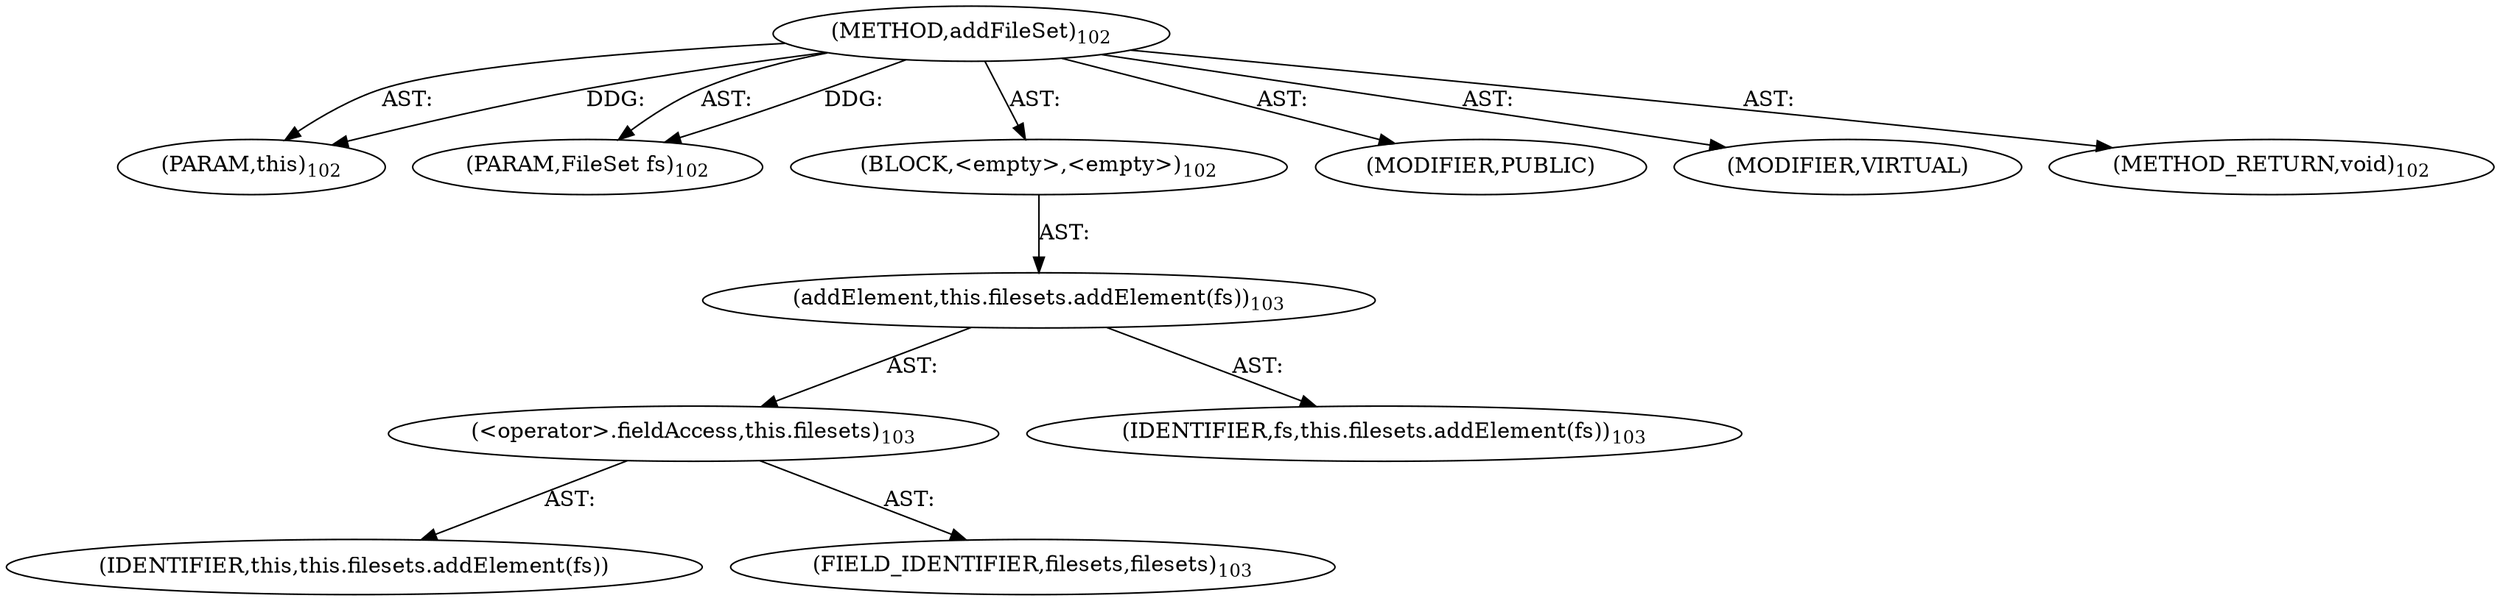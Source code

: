digraph "addFileSet" {  
"111669149697" [label = <(METHOD,addFileSet)<SUB>102</SUB>> ]
"115964116999" [label = <(PARAM,this)<SUB>102</SUB>> ]
"115964117000" [label = <(PARAM,FileSet fs)<SUB>102</SUB>> ]
"25769803777" [label = <(BLOCK,&lt;empty&gt;,&lt;empty&gt;)<SUB>102</SUB>> ]
"30064771079" [label = <(addElement,this.filesets.addElement(fs))<SUB>103</SUB>> ]
"30064771080" [label = <(&lt;operator&gt;.fieldAccess,this.filesets)<SUB>103</SUB>> ]
"68719476753" [label = <(IDENTIFIER,this,this.filesets.addElement(fs))> ]
"55834574851" [label = <(FIELD_IDENTIFIER,filesets,filesets)<SUB>103</SUB>> ]
"68719476754" [label = <(IDENTIFIER,fs,this.filesets.addElement(fs))<SUB>103</SUB>> ]
"133143986180" [label = <(MODIFIER,PUBLIC)> ]
"133143986181" [label = <(MODIFIER,VIRTUAL)> ]
"128849018881" [label = <(METHOD_RETURN,void)<SUB>102</SUB>> ]
  "111669149697" -> "115964116999"  [ label = "AST: "] 
  "111669149697" -> "115964117000"  [ label = "AST: "] 
  "111669149697" -> "25769803777"  [ label = "AST: "] 
  "111669149697" -> "133143986180"  [ label = "AST: "] 
  "111669149697" -> "133143986181"  [ label = "AST: "] 
  "111669149697" -> "128849018881"  [ label = "AST: "] 
  "25769803777" -> "30064771079"  [ label = "AST: "] 
  "30064771079" -> "30064771080"  [ label = "AST: "] 
  "30064771079" -> "68719476754"  [ label = "AST: "] 
  "30064771080" -> "68719476753"  [ label = "AST: "] 
  "30064771080" -> "55834574851"  [ label = "AST: "] 
  "111669149697" -> "115964116999"  [ label = "DDG: "] 
  "111669149697" -> "115964117000"  [ label = "DDG: "] 
}

